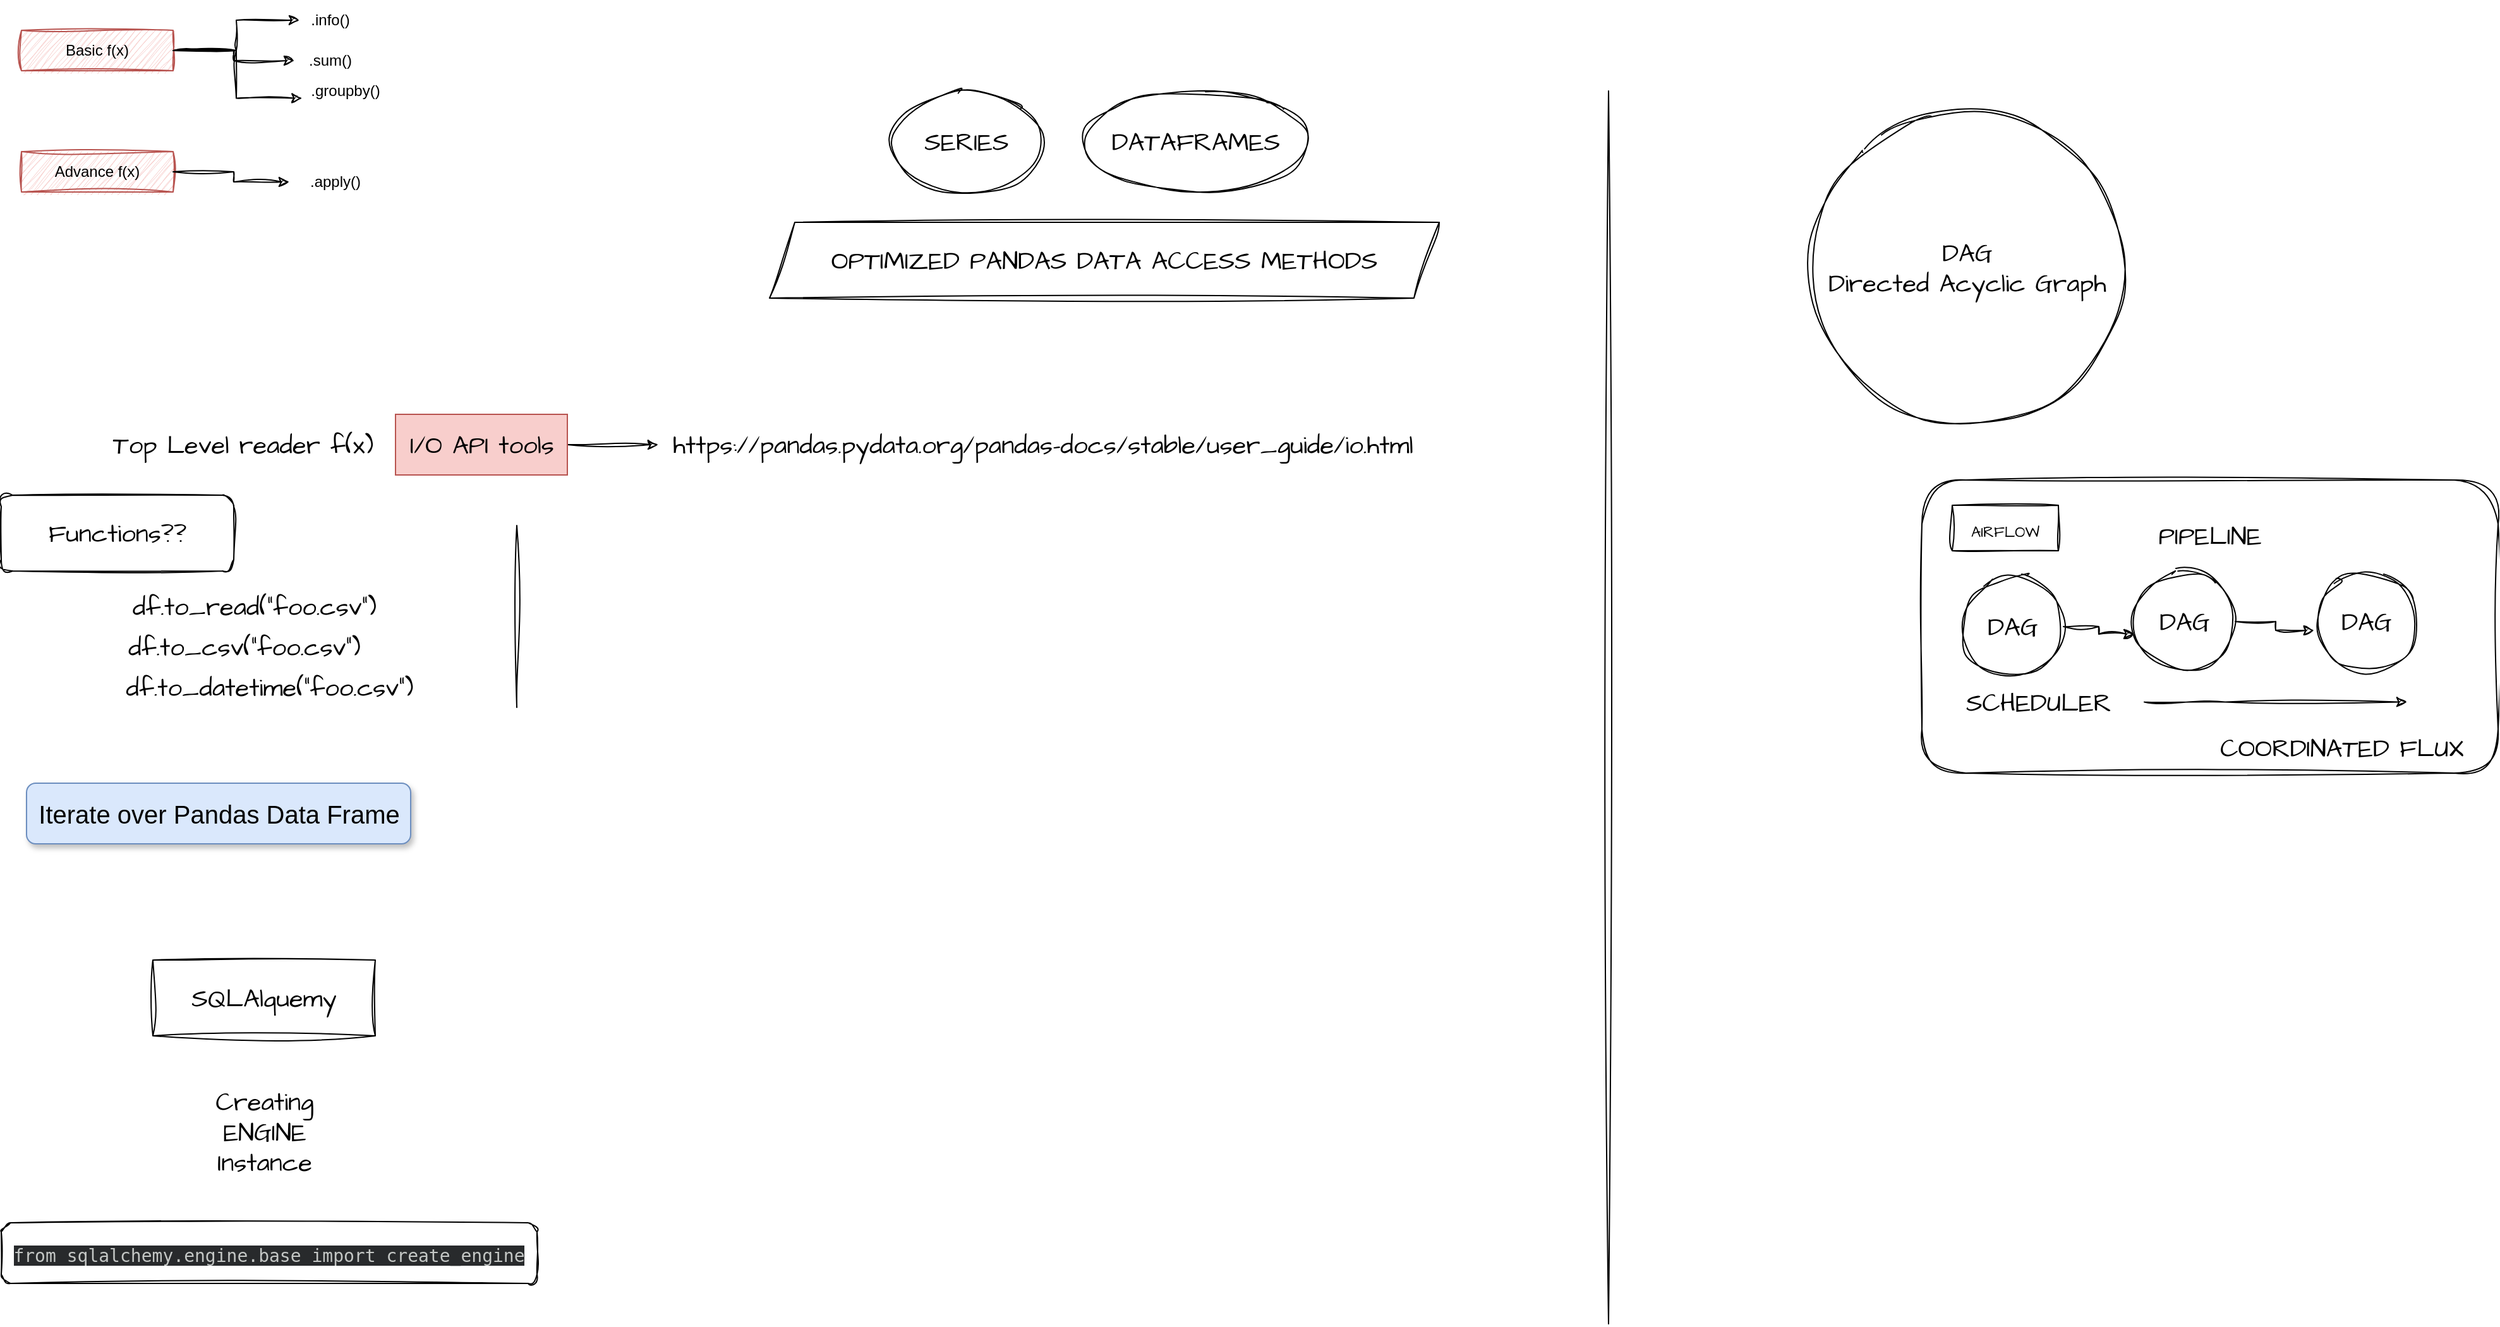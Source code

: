 <mxfile version="23.1.2" type="github">
  <diagram name="Page-1" id="U13R7Wm6EYD1qB2DaHe_">
    <mxGraphModel dx="1395" dy="655" grid="1" gridSize="8" guides="1" tooltips="1" connect="1" arrows="1" fold="1" page="1" pageScale="1" pageWidth="8000" pageHeight="8000" math="0" shadow="0">
      <root>
        <mxCell id="0" />
        <mxCell id="1" parent="0" />
        <mxCell id="WsVEKeHnHSX3QlAMdzE4-9" value="PIPELINE&lt;br&gt;&lt;br&gt;&lt;br&gt;&lt;br&gt;&lt;br&gt;&lt;br&gt;&lt;br&gt;" style="rounded=1;whiteSpace=wrap;html=1;sketch=1;hachureGap=4;jiggle=2;curveFitting=1;fontFamily=Architects Daughter;fontSource=https%3A%2F%2Ffonts.googleapis.com%2Fcss%3Ffamily%3DArchitects%2BDaughter;fontSize=20;" vertex="1" parent="1">
          <mxGeometry x="1528" y="380" width="456" height="232" as="geometry" />
        </mxCell>
        <mxCell id="s0ZOie93lQ0Ljgx1va_m-1" value=".apply()" style="text;html=1;align=center;verticalAlign=middle;resizable=0;points=[];autosize=1;strokeColor=none;fillColor=none;rounded=0;sketch=1;curveFitting=1;jiggle=2;" parent="1" vertex="1">
          <mxGeometry x="240" y="128" width="64" height="32" as="geometry" />
        </mxCell>
        <mxCell id="9Z24KjF8AyinNiPs9Rzn-3" style="edgeStyle=orthogonalEdgeStyle;rounded=0;sketch=1;hachureGap=4;jiggle=2;curveFitting=1;orthogonalLoop=1;jettySize=auto;html=1;fontFamily=Architects Daughter;fontSource=https%3A%2F%2Ffonts.googleapis.com%2Fcss%3Ffamily%3DArchitects%2BDaughter;fontSize=16;" parent="1" source="s0ZOie93lQ0Ljgx1va_m-3" target="s0ZOie93lQ0Ljgx1va_m-15" edge="1">
          <mxGeometry relative="1" as="geometry" />
        </mxCell>
        <mxCell id="9Z24KjF8AyinNiPs9Rzn-5" style="edgeStyle=orthogonalEdgeStyle;rounded=0;sketch=1;hachureGap=4;jiggle=2;curveFitting=1;orthogonalLoop=1;jettySize=auto;html=1;fontFamily=Architects Daughter;fontSource=https%3A%2F%2Ffonts.googleapis.com%2Fcss%3Ffamily%3DArchitects%2BDaughter;fontSize=16;" parent="1" source="s0ZOie93lQ0Ljgx1va_m-3" target="s0ZOie93lQ0Ljgx1va_m-4" edge="1">
          <mxGeometry relative="1" as="geometry" />
        </mxCell>
        <mxCell id="s0ZOie93lQ0Ljgx1va_m-3" value="Basic f(x)" style="rounded=0;whiteSpace=wrap;html=1;fillColor=#f8cecc;strokeColor=#b85450;sketch=1;curveFitting=1;jiggle=2;" parent="1" vertex="1">
          <mxGeometry x="24" y="24" width="120" height="32" as="geometry" />
        </mxCell>
        <mxCell id="s0ZOie93lQ0Ljgx1va_m-4" value=".sum()" style="text;html=1;align=center;verticalAlign=middle;resizable=0;points=[];autosize=1;strokeColor=none;fillColor=none;rounded=0;sketch=1;curveFitting=1;jiggle=2;" parent="1" vertex="1">
          <mxGeometry x="240" y="32" width="56" height="32" as="geometry" />
        </mxCell>
        <mxCell id="s0ZOie93lQ0Ljgx1va_m-5" value=".groupby()" style="text;html=1;align=center;verticalAlign=middle;resizable=0;points=[];autosize=1;strokeColor=none;fillColor=none;rounded=0;sketch=1;curveFitting=1;jiggle=2;" parent="1" vertex="1">
          <mxGeometry x="244" y="56" width="72" height="32" as="geometry" />
        </mxCell>
        <mxCell id="s0ZOie93lQ0Ljgx1va_m-6" value="df.to_csv(&quot;foo.csv&quot;)" style="text;html=1;align=center;verticalAlign=middle;resizable=0;points=[];autosize=1;fontSize=20;fontFamily=Architects Daughter;" parent="1" vertex="1">
          <mxGeometry x="96" y="488" width="208" height="48" as="geometry" />
        </mxCell>
        <mxCell id="s0ZOie93lQ0Ljgx1va_m-8" style="edgeStyle=orthogonalEdgeStyle;rounded=0;sketch=1;hachureGap=4;jiggle=2;curveFitting=1;orthogonalLoop=1;jettySize=auto;html=1;fontFamily=Architects Daughter;fontSource=https%3A%2F%2Ffonts.googleapis.com%2Fcss%3Ffamily%3DArchitects%2BDaughter;fontSize=16;" parent="1" source="s0ZOie93lQ0Ljgx1va_m-7" target="s0ZOie93lQ0Ljgx1va_m-9" edge="1">
          <mxGeometry relative="1" as="geometry">
            <mxPoint x="248" y="312" as="targetPoint" />
          </mxGeometry>
        </mxCell>
        <mxCell id="s0ZOie93lQ0Ljgx1va_m-7" value="I/O API tools" style="text;html=1;align=center;verticalAlign=middle;resizable=0;points=[];autosize=1;strokeColor=#b85450;fillColor=#f8cecc;fontSize=20;fontFamily=Architects Daughter;" parent="1" vertex="1">
          <mxGeometry x="320" y="328" width="136" height="48" as="geometry" />
        </mxCell>
        <mxCell id="s0ZOie93lQ0Ljgx1va_m-9" value="https://pandas.pydata.org/pandas-docs/stable/user_guide/io.html" style="text;html=1;align=center;verticalAlign=middle;resizable=0;points=[];autosize=1;strokeColor=none;fillColor=none;fontSize=20;fontFamily=Architects Daughter;" parent="1" vertex="1">
          <mxGeometry x="528" y="328" width="608" height="48" as="geometry" />
        </mxCell>
        <mxCell id="s0ZOie93lQ0Ljgx1va_m-10" value="Top Level reader f(x)" style="text;html=1;align=center;verticalAlign=middle;resizable=0;points=[];autosize=1;strokeColor=none;fillColor=none;fontSize=20;fontFamily=Architects Daughter;" parent="1" vertex="1">
          <mxGeometry x="87" y="328" width="224" height="48" as="geometry" />
        </mxCell>
        <mxCell id="s0ZOie93lQ0Ljgx1va_m-11" value="df.to_datetime(&quot;foo.csv&quot;)" style="text;html=1;align=center;verticalAlign=middle;resizable=0;points=[];autosize=1;fontSize=20;fontFamily=Architects Daughter;" parent="1" vertex="1">
          <mxGeometry x="96" y="520" width="248" height="48" as="geometry" />
        </mxCell>
        <mxCell id="s0ZOie93lQ0Ljgx1va_m-13" value="df.to_read(&quot;foo.csv&quot;)" style="text;html=1;align=center;verticalAlign=middle;resizable=0;points=[];autosize=1;fontSize=20;fontFamily=Architects Daughter;" parent="1" vertex="1">
          <mxGeometry x="100" y="456" width="216" height="48" as="geometry" />
        </mxCell>
        <mxCell id="s0ZOie93lQ0Ljgx1va_m-14" value="Functions??" style="rounded=1;whiteSpace=wrap;html=1;sketch=1;hachureGap=4;jiggle=2;curveFitting=1;fontFamily=Architects Daughter;fontSource=https%3A%2F%2Ffonts.googleapis.com%2Fcss%3Ffamily%3DArchitects%2BDaughter;fontSize=20;" parent="1" vertex="1">
          <mxGeometry x="8" y="392" width="184" height="60" as="geometry" />
        </mxCell>
        <mxCell id="s0ZOie93lQ0Ljgx1va_m-15" value=".info()" style="text;html=1;align=center;verticalAlign=middle;resizable=0;points=[];autosize=1;strokeColor=none;fillColor=none;rounded=0;sketch=1;curveFitting=1;jiggle=2;" parent="1" vertex="1">
          <mxGeometry x="244" width="48" height="32" as="geometry" />
        </mxCell>
        <mxCell id="s0ZOie93lQ0Ljgx1va_m-16" value="Iterate over Pandas Data Frame" style="text;html=1;align=center;verticalAlign=middle;resizable=0;points=[];autosize=1;fontSize=20;fontFamily=Helvetica;shadow=1;rounded=1;fillColor=#dae8fc;strokeColor=#6c8ebf;" parent="1" vertex="1">
          <mxGeometry x="28" y="620" width="304" height="48" as="geometry" />
        </mxCell>
        <mxCell id="s0ZOie93lQ0Ljgx1va_m-17" value="SERIES" style="ellipse;whiteSpace=wrap;html=1;sketch=1;hachureGap=4;jiggle=2;curveFitting=1;fontFamily=Architects Daughter;fontSource=https%3A%2F%2Ffonts.googleapis.com%2Fcss%3Ffamily%3DArchitects%2BDaughter;fontSize=20;" parent="1" vertex="1">
          <mxGeometry x="712" y="72" width="120" height="80" as="geometry" />
        </mxCell>
        <mxCell id="s0ZOie93lQ0Ljgx1va_m-18" value="DATAFRAMES" style="ellipse;whiteSpace=wrap;html=1;sketch=1;hachureGap=4;jiggle=2;curveFitting=1;fontFamily=Architects Daughter;fontSource=https%3A%2F%2Ffonts.googleapis.com%2Fcss%3Ffamily%3DArchitects%2BDaughter;fontSize=20;" parent="1" vertex="1">
          <mxGeometry x="864" y="72" width="179" height="80" as="geometry" />
        </mxCell>
        <mxCell id="s0ZOie93lQ0Ljgx1va_m-21" value="OPTIMIZED PANDAS DATA ACCESS METHODS" style="shape=parallelogram;perimeter=parallelogramPerimeter;whiteSpace=wrap;html=1;fixedSize=1;sketch=1;hachureGap=4;jiggle=2;curveFitting=1;fontFamily=Architects Daughter;fontSource=https%3A%2F%2Ffonts.googleapis.com%2Fcss%3Ffamily%3DArchitects%2BDaughter;fontSize=20;" parent="1" vertex="1">
          <mxGeometry x="616" y="176" width="530" height="60" as="geometry" />
        </mxCell>
        <mxCell id="9Z24KjF8AyinNiPs9Rzn-1" value="Creating&lt;br&gt;ENGINE&lt;br&gt;Instance" style="text;html=1;align=center;verticalAlign=middle;resizable=0;points=[];autosize=1;strokeColor=none;fillColor=none;fontFamily=Architects Daughter;fontSource=https%3A%2F%2Ffonts.googleapis.com%2Fcss%3Ffamily%3DArchitects%2BDaughter;fontSize=20;" parent="1" vertex="1">
          <mxGeometry x="168" y="848" width="96" height="96" as="geometry" />
        </mxCell>
        <mxCell id="9Z24KjF8AyinNiPs9Rzn-2" value="SQLAlquemy" style="rounded=0;whiteSpace=wrap;html=1;sketch=1;hachureGap=4;jiggle=2;curveFitting=1;fontFamily=Architects Daughter;fontSource=https%3A%2F%2Ffonts.googleapis.com%2Fcss%3Ffamily%3DArchitects%2BDaughter;fontSize=20;" parent="1" vertex="1">
          <mxGeometry x="128" y="760" width="176" height="60" as="geometry" />
        </mxCell>
        <mxCell id="9Z24KjF8AyinNiPs9Rzn-4" style="edgeStyle=orthogonalEdgeStyle;rounded=0;sketch=1;hachureGap=4;jiggle=2;curveFitting=1;orthogonalLoop=1;jettySize=auto;html=1;entryX=0.03;entryY=0.68;entryDx=0;entryDy=0;entryPerimeter=0;fontFamily=Architects Daughter;fontSource=https%3A%2F%2Ffonts.googleapis.com%2Fcss%3Ffamily%3DArchitects%2BDaughter;fontSize=16;" parent="1" source="s0ZOie93lQ0Ljgx1va_m-3" target="s0ZOie93lQ0Ljgx1va_m-5" edge="1">
          <mxGeometry relative="1" as="geometry" />
        </mxCell>
        <mxCell id="9Z24KjF8AyinNiPs9Rzn-6" value="Advance f(x)" style="rounded=0;whiteSpace=wrap;html=1;fillColor=#f8cecc;strokeColor=#b85450;sketch=1;curveFitting=1;jiggle=2;" parent="1" vertex="1">
          <mxGeometry x="24" y="120" width="120" height="32" as="geometry" />
        </mxCell>
        <mxCell id="9Z24KjF8AyinNiPs9Rzn-7" style="edgeStyle=orthogonalEdgeStyle;rounded=0;sketch=1;hachureGap=4;jiggle=2;curveFitting=1;orthogonalLoop=1;jettySize=auto;html=1;entryX=-0.063;entryY=0.5;entryDx=0;entryDy=0;entryPerimeter=0;fontFamily=Architects Daughter;fontSource=https%3A%2F%2Ffonts.googleapis.com%2Fcss%3Ffamily%3DArchitects%2BDaughter;fontSize=16;" parent="1" source="9Z24KjF8AyinNiPs9Rzn-6" target="s0ZOie93lQ0Ljgx1va_m-1" edge="1">
          <mxGeometry relative="1" as="geometry" />
        </mxCell>
        <mxCell id="9Z24KjF8AyinNiPs9Rzn-8" value="" style="endArrow=none;html=1;rounded=0;sketch=1;hachureGap=4;jiggle=2;curveFitting=1;fontFamily=Architects Daughter;fontSource=https%3A%2F%2Ffonts.googleapis.com%2Fcss%3Ffamily%3DArchitects%2BDaughter;fontSize=16;" parent="1" edge="1">
          <mxGeometry width="50" height="50" relative="1" as="geometry">
            <mxPoint x="416" y="560" as="sourcePoint" />
            <mxPoint x="416" y="416" as="targetPoint" />
          </mxGeometry>
        </mxCell>
        <mxCell id="9Z24KjF8AyinNiPs9Rzn-9" value="&lt;span style=&quot;color: rgb(196, 199, 197); font-family: &amp;quot;Google Sans Mono&amp;quot;, monospace; font-size: 14px; font-style: normal; font-variant-ligatures: normal; font-variant-caps: normal; font-weight: 400; letter-spacing: normal; orphans: 2; text-align: start; text-indent: 0px; text-transform: none; widows: 2; word-spacing: 0px; -webkit-text-stroke-width: 0px; background-color: rgb(40, 42, 44); text-decoration-thickness: initial; text-decoration-style: initial; text-decoration-color: initial; float: none; display: inline !important;&quot;&gt;from sqlalchemy.engine.base import create_engine&lt;/span&gt;" style="rounded=1;whiteSpace=wrap;html=1;sketch=1;hachureGap=4;jiggle=2;curveFitting=1;fontFamily=Architects Daughter;fontSource=https%3A%2F%2Ffonts.googleapis.com%2Fcss%3Ffamily%3DArchitects%2BDaughter;fontSize=20;" parent="1" vertex="1">
          <mxGeometry x="8" y="968" width="424" height="48" as="geometry" />
        </mxCell>
        <mxCell id="WsVEKeHnHSX3QlAMdzE4-1" value="DAG&lt;br&gt;Directed Acyclic Graph" style="ellipse;whiteSpace=wrap;html=1;aspect=fixed;sketch=1;hachureGap=4;jiggle=2;curveFitting=1;fontFamily=Architects Daughter;fontSource=https%3A%2F%2Ffonts.googleapis.com%2Fcss%3Ffamily%3DArchitects%2BDaughter;fontSize=20;" vertex="1" parent="1">
          <mxGeometry x="1440" y="88" width="248" height="248" as="geometry" />
        </mxCell>
        <mxCell id="WsVEKeHnHSX3QlAMdzE4-2" value="" style="endArrow=none;html=1;rounded=0;sketch=1;hachureGap=4;jiggle=2;curveFitting=1;fontFamily=Architects Daughter;fontSource=https%3A%2F%2Ffonts.googleapis.com%2Fcss%3Ffamily%3DArchitects%2BDaughter;fontSize=16;" edge="1" parent="1">
          <mxGeometry width="50" height="50" relative="1" as="geometry">
            <mxPoint x="1280" y="1048" as="sourcePoint" />
            <mxPoint x="1280" y="72" as="targetPoint" />
          </mxGeometry>
        </mxCell>
        <mxCell id="WsVEKeHnHSX3QlAMdzE4-3" value="DAG" style="ellipse;whiteSpace=wrap;html=1;aspect=fixed;sketch=1;hachureGap=4;jiggle=2;curveFitting=1;fontFamily=Architects Daughter;fontSource=https%3A%2F%2Ffonts.googleapis.com%2Fcss%3Ffamily%3DArchitects%2BDaughter;fontSize=20;" vertex="1" parent="1">
          <mxGeometry x="1840" y="452" width="80" height="80" as="geometry" />
        </mxCell>
        <mxCell id="WsVEKeHnHSX3QlAMdzE4-4" value="DAG" style="ellipse;whiteSpace=wrap;html=1;aspect=fixed;sketch=1;hachureGap=4;jiggle=2;curveFitting=1;fontFamily=Architects Daughter;fontSource=https%3A%2F%2Ffonts.googleapis.com%2Fcss%3Ffamily%3DArchitects%2BDaughter;fontSize=20;" vertex="1" parent="1">
          <mxGeometry x="1696" y="452" width="80" height="80" as="geometry" />
        </mxCell>
        <mxCell id="WsVEKeHnHSX3QlAMdzE4-6" style="edgeStyle=orthogonalEdgeStyle;rounded=0;sketch=1;hachureGap=4;jiggle=2;curveFitting=1;orthogonalLoop=1;jettySize=auto;html=1;fontFamily=Architects Daughter;fontSource=https%3A%2F%2Ffonts.googleapis.com%2Fcss%3Ffamily%3DArchitects%2BDaughter;fontSize=16;entryX=0;entryY=0.625;entryDx=0;entryDy=0;entryPerimeter=0;" edge="1" parent="1" source="WsVEKeHnHSX3QlAMdzE4-5" target="WsVEKeHnHSX3QlAMdzE4-4">
          <mxGeometry relative="1" as="geometry">
            <mxPoint x="1672" y="504" as="targetPoint" />
          </mxGeometry>
        </mxCell>
        <mxCell id="WsVEKeHnHSX3QlAMdzE4-5" value="DAG" style="ellipse;whiteSpace=wrap;html=1;aspect=fixed;sketch=1;hachureGap=4;jiggle=2;curveFitting=1;fontFamily=Architects Daughter;fontSource=https%3A%2F%2Ffonts.googleapis.com%2Fcss%3Ffamily%3DArchitects%2BDaughter;fontSize=20;" vertex="1" parent="1">
          <mxGeometry x="1560" y="456" width="80" height="80" as="geometry" />
        </mxCell>
        <mxCell id="WsVEKeHnHSX3QlAMdzE4-7" style="edgeStyle=orthogonalEdgeStyle;rounded=0;sketch=1;hachureGap=4;jiggle=2;curveFitting=1;orthogonalLoop=1;jettySize=auto;html=1;entryX=-0.02;entryY=0.588;entryDx=0;entryDy=0;entryPerimeter=0;fontFamily=Architects Daughter;fontSource=https%3A%2F%2Ffonts.googleapis.com%2Fcss%3Ffamily%3DArchitects%2BDaughter;fontSize=16;" edge="1" parent="1" source="WsVEKeHnHSX3QlAMdzE4-4" target="WsVEKeHnHSX3QlAMdzE4-3">
          <mxGeometry relative="1" as="geometry" />
        </mxCell>
        <mxCell id="WsVEKeHnHSX3QlAMdzE4-8" value="COORDINATED FLUX" style="text;html=1;align=center;verticalAlign=middle;resizable=0;points=[];autosize=1;strokeColor=none;fillColor=none;fontFamily=Architects Daughter;fontSource=https%3A%2F%2Ffonts.googleapis.com%2Fcss%3Ffamily%3DArchitects%2BDaughter;fontSize=20;" vertex="1" parent="1">
          <mxGeometry x="1752" y="568" width="216" height="48" as="geometry" />
        </mxCell>
        <mxCell id="WsVEKeHnHSX3QlAMdzE4-10" value="SCHEDULER" style="text;html=1;align=center;verticalAlign=middle;resizable=0;points=[];autosize=1;strokeColor=none;fillColor=none;fontFamily=Architects Daughter;fontSource=https%3A%2F%2Ffonts.googleapis.com%2Fcss%3Ffamily%3DArchitects%2BDaughter;fontSize=20;" vertex="1" parent="1">
          <mxGeometry x="1552" y="532" width="136" height="48" as="geometry" />
        </mxCell>
        <mxCell id="WsVEKeHnHSX3QlAMdzE4-11" value="" style="endArrow=classic;html=1;rounded=0;sketch=1;hachureGap=4;jiggle=2;curveFitting=1;fontFamily=Architects Daughter;fontSource=https%3A%2F%2Ffonts.googleapis.com%2Fcss%3Ffamily%3DArchitects%2BDaughter;fontSize=16;" edge="1" parent="1">
          <mxGeometry width="50" height="50" relative="1" as="geometry">
            <mxPoint x="1704" y="555.71" as="sourcePoint" />
            <mxPoint x="1912" y="555.71" as="targetPoint" />
            <Array as="points">
              <mxPoint x="1768" y="555.71" />
            </Array>
          </mxGeometry>
        </mxCell>
        <mxCell id="WsVEKeHnHSX3QlAMdzE4-13" value="&lt;font style=&quot;font-size: 12px;&quot;&gt;AIRFLOW&lt;/font&gt;" style="rounded=0;whiteSpace=wrap;html=1;sketch=1;hachureGap=4;jiggle=2;curveFitting=1;fontFamily=Architects Daughter;fontSource=https%3A%2F%2Ffonts.googleapis.com%2Fcss%3Ffamily%3DArchitects%2BDaughter;fontSize=20;" vertex="1" parent="1">
          <mxGeometry x="1552" y="400" width="84" height="36" as="geometry" />
        </mxCell>
      </root>
    </mxGraphModel>
  </diagram>
</mxfile>
